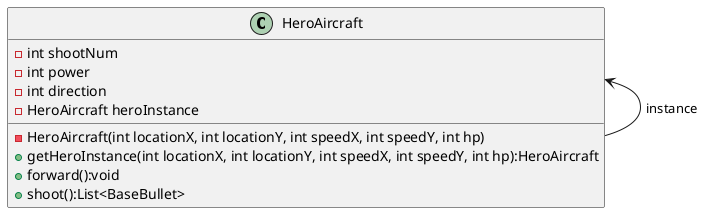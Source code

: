 @startuml
'https://plantuml.com/class-diagram

class HeroAircraft
{
    - int shootNum
    - int power
    - int direction
    - HeroAircraft heroInstance

    - HeroAircraft(int locationX, int locationY, int speedX, int speedY, int hp)
    + getHeroInstance(int locationX, int locationY, int speedX, int speedY, int hp):HeroAircraft
    + forward():void
    + shoot():List<BaseBullet>
}

HeroAircraft <-- HeroAircraft:instance

@enduml